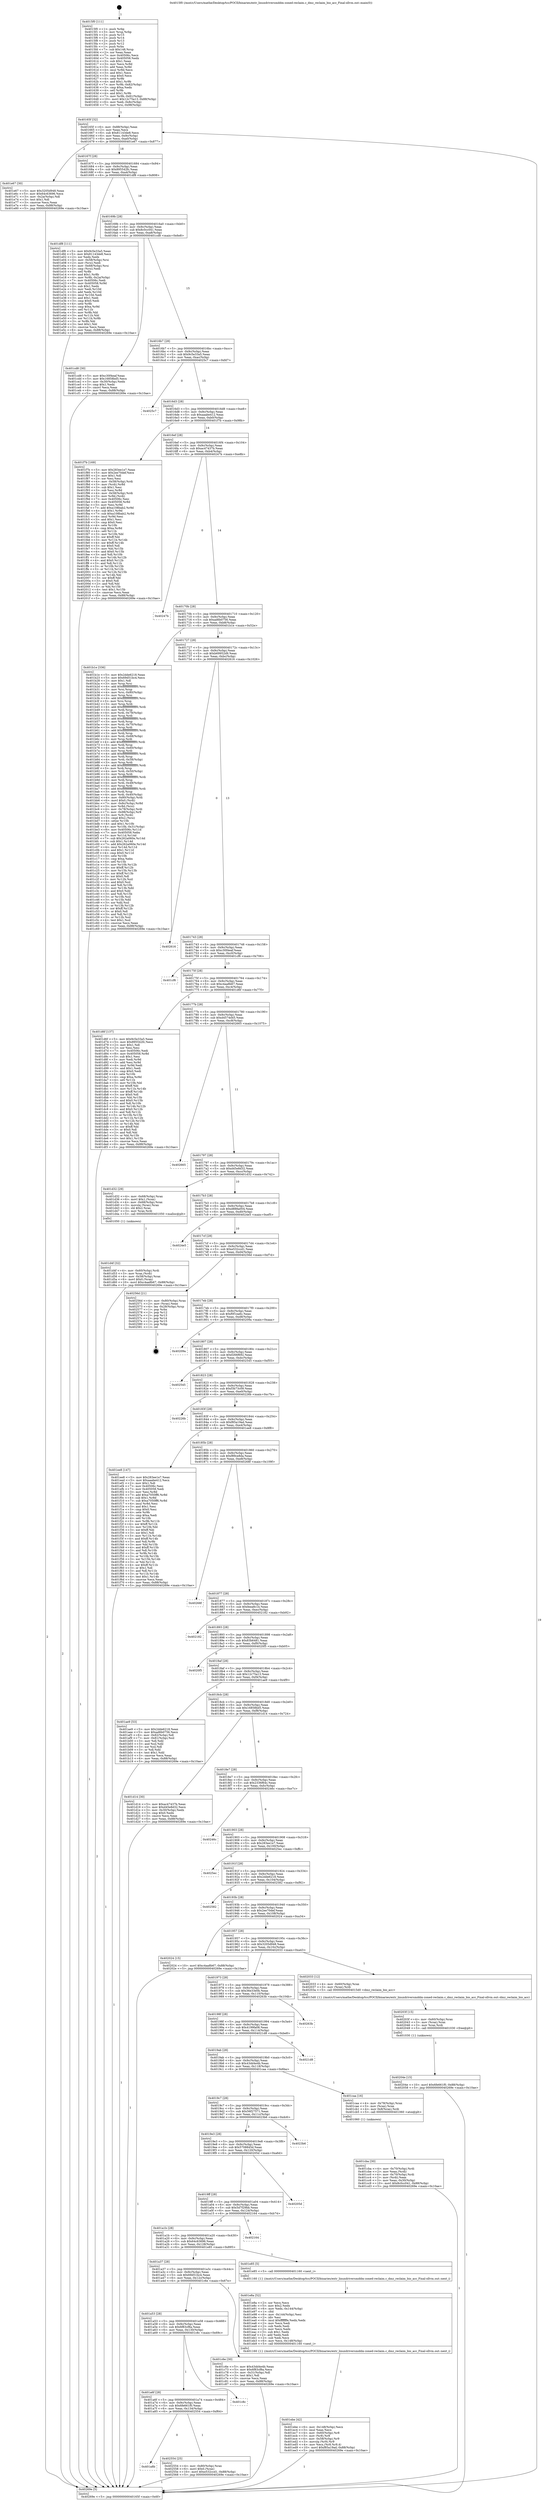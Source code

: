 digraph "0x4015f0" {
  label = "0x4015f0 (/mnt/c/Users/mathe/Desktop/tcc/POCII/binaries/extr_linuxdriversmddm-zoned-reclaim.c_dmz_reclaim_bio_acc_Final-ollvm.out::main(0))"
  labelloc = "t"
  node[shape=record]

  Entry [label="",width=0.3,height=0.3,shape=circle,fillcolor=black,style=filled]
  "0x40165f" [label="{
     0x40165f [32]\l
     | [instrs]\l
     &nbsp;&nbsp;0x40165f \<+6\>: mov -0x88(%rbp),%eax\l
     &nbsp;&nbsp;0x401665 \<+2\>: mov %eax,%ecx\l
     &nbsp;&nbsp;0x401667 \<+6\>: sub $0x81143de8,%ecx\l
     &nbsp;&nbsp;0x40166d \<+6\>: mov %eax,-0x9c(%rbp)\l
     &nbsp;&nbsp;0x401673 \<+6\>: mov %ecx,-0xa0(%rbp)\l
     &nbsp;&nbsp;0x401679 \<+6\>: je 0000000000401e67 \<main+0x877\>\l
  }"]
  "0x401e67" [label="{
     0x401e67 [30]\l
     | [instrs]\l
     &nbsp;&nbsp;0x401e67 \<+5\>: mov $0x3205d948,%eax\l
     &nbsp;&nbsp;0x401e6c \<+5\>: mov $0x64c63696,%ecx\l
     &nbsp;&nbsp;0x401e71 \<+3\>: mov -0x2a(%rbp),%dl\l
     &nbsp;&nbsp;0x401e74 \<+3\>: test $0x1,%dl\l
     &nbsp;&nbsp;0x401e77 \<+3\>: cmovne %ecx,%eax\l
     &nbsp;&nbsp;0x401e7a \<+6\>: mov %eax,-0x88(%rbp)\l
     &nbsp;&nbsp;0x401e80 \<+5\>: jmp 000000000040269e \<main+0x10ae\>\l
  }"]
  "0x40167f" [label="{
     0x40167f [28]\l
     | [instrs]\l
     &nbsp;&nbsp;0x40167f \<+5\>: jmp 0000000000401684 \<main+0x94\>\l
     &nbsp;&nbsp;0x401684 \<+6\>: mov -0x9c(%rbp),%eax\l
     &nbsp;&nbsp;0x40168a \<+5\>: sub $0x895542fc,%eax\l
     &nbsp;&nbsp;0x40168f \<+6\>: mov %eax,-0xa4(%rbp)\l
     &nbsp;&nbsp;0x401695 \<+6\>: je 0000000000401df8 \<main+0x808\>\l
  }"]
  Exit [label="",width=0.3,height=0.3,shape=circle,fillcolor=black,style=filled,peripheries=2]
  "0x401df8" [label="{
     0x401df8 [111]\l
     | [instrs]\l
     &nbsp;&nbsp;0x401df8 \<+5\>: mov $0x9c5e33a5,%eax\l
     &nbsp;&nbsp;0x401dfd \<+5\>: mov $0x81143de8,%ecx\l
     &nbsp;&nbsp;0x401e02 \<+2\>: xor %edx,%edx\l
     &nbsp;&nbsp;0x401e04 \<+4\>: mov -0x58(%rbp),%rsi\l
     &nbsp;&nbsp;0x401e08 \<+2\>: mov (%rsi),%edi\l
     &nbsp;&nbsp;0x401e0a \<+4\>: mov -0x68(%rbp),%rsi\l
     &nbsp;&nbsp;0x401e0e \<+2\>: cmp (%rsi),%edi\l
     &nbsp;&nbsp;0x401e10 \<+4\>: setl %r8b\l
     &nbsp;&nbsp;0x401e14 \<+4\>: and $0x1,%r8b\l
     &nbsp;&nbsp;0x401e18 \<+4\>: mov %r8b,-0x2a(%rbp)\l
     &nbsp;&nbsp;0x401e1c \<+7\>: mov 0x40506c,%edi\l
     &nbsp;&nbsp;0x401e23 \<+8\>: mov 0x405058,%r9d\l
     &nbsp;&nbsp;0x401e2b \<+3\>: sub $0x1,%edx\l
     &nbsp;&nbsp;0x401e2e \<+3\>: mov %edi,%r10d\l
     &nbsp;&nbsp;0x401e31 \<+3\>: add %edx,%r10d\l
     &nbsp;&nbsp;0x401e34 \<+4\>: imul %r10d,%edi\l
     &nbsp;&nbsp;0x401e38 \<+3\>: and $0x1,%edi\l
     &nbsp;&nbsp;0x401e3b \<+3\>: cmp $0x0,%edi\l
     &nbsp;&nbsp;0x401e3e \<+4\>: sete %r8b\l
     &nbsp;&nbsp;0x401e42 \<+4\>: cmp $0xa,%r9d\l
     &nbsp;&nbsp;0x401e46 \<+4\>: setl %r11b\l
     &nbsp;&nbsp;0x401e4a \<+3\>: mov %r8b,%bl\l
     &nbsp;&nbsp;0x401e4d \<+3\>: and %r11b,%bl\l
     &nbsp;&nbsp;0x401e50 \<+3\>: xor %r11b,%r8b\l
     &nbsp;&nbsp;0x401e53 \<+3\>: or %r8b,%bl\l
     &nbsp;&nbsp;0x401e56 \<+3\>: test $0x1,%bl\l
     &nbsp;&nbsp;0x401e59 \<+3\>: cmovne %ecx,%eax\l
     &nbsp;&nbsp;0x401e5c \<+6\>: mov %eax,-0x88(%rbp)\l
     &nbsp;&nbsp;0x401e62 \<+5\>: jmp 000000000040269e \<main+0x10ae\>\l
  }"]
  "0x40169b" [label="{
     0x40169b [28]\l
     | [instrs]\l
     &nbsp;&nbsp;0x40169b \<+5\>: jmp 00000000004016a0 \<main+0xb0\>\l
     &nbsp;&nbsp;0x4016a0 \<+6\>: mov -0x9c(%rbp),%eax\l
     &nbsp;&nbsp;0x4016a6 \<+5\>: sub $0x8c0cc041,%eax\l
     &nbsp;&nbsp;0x4016ab \<+6\>: mov %eax,-0xa8(%rbp)\l
     &nbsp;&nbsp;0x4016b1 \<+6\>: je 0000000000401cd8 \<main+0x6e8\>\l
  }"]
  "0x401a8b" [label="{
     0x401a8b\l
  }", style=dashed]
  "0x401cd8" [label="{
     0x401cd8 [30]\l
     | [instrs]\l
     &nbsp;&nbsp;0x401cd8 \<+5\>: mov $0xc30f4eaf,%eax\l
     &nbsp;&nbsp;0x401cdd \<+5\>: mov $0x16858bd5,%ecx\l
     &nbsp;&nbsp;0x401ce2 \<+3\>: mov -0x30(%rbp),%edx\l
     &nbsp;&nbsp;0x401ce5 \<+3\>: cmp $0x1,%edx\l
     &nbsp;&nbsp;0x401ce8 \<+3\>: cmovl %ecx,%eax\l
     &nbsp;&nbsp;0x401ceb \<+6\>: mov %eax,-0x88(%rbp)\l
     &nbsp;&nbsp;0x401cf1 \<+5\>: jmp 000000000040269e \<main+0x10ae\>\l
  }"]
  "0x4016b7" [label="{
     0x4016b7 [28]\l
     | [instrs]\l
     &nbsp;&nbsp;0x4016b7 \<+5\>: jmp 00000000004016bc \<main+0xcc\>\l
     &nbsp;&nbsp;0x4016bc \<+6\>: mov -0x9c(%rbp),%eax\l
     &nbsp;&nbsp;0x4016c2 \<+5\>: sub $0x9c5e33a5,%eax\l
     &nbsp;&nbsp;0x4016c7 \<+6\>: mov %eax,-0xac(%rbp)\l
     &nbsp;&nbsp;0x4016cd \<+6\>: je 00000000004025c7 \<main+0xfd7\>\l
  }"]
  "0x402554" [label="{
     0x402554 [25]\l
     | [instrs]\l
     &nbsp;&nbsp;0x402554 \<+4\>: mov -0x80(%rbp),%rax\l
     &nbsp;&nbsp;0x402558 \<+6\>: movl $0x0,(%rax)\l
     &nbsp;&nbsp;0x40255e \<+10\>: movl $0xe532ccd1,-0x88(%rbp)\l
     &nbsp;&nbsp;0x402568 \<+5\>: jmp 000000000040269e \<main+0x10ae\>\l
  }"]
  "0x4025c7" [label="{
     0x4025c7\l
  }", style=dashed]
  "0x4016d3" [label="{
     0x4016d3 [28]\l
     | [instrs]\l
     &nbsp;&nbsp;0x4016d3 \<+5\>: jmp 00000000004016d8 \<main+0xe8\>\l
     &nbsp;&nbsp;0x4016d8 \<+6\>: mov -0x9c(%rbp),%eax\l
     &nbsp;&nbsp;0x4016de \<+5\>: sub $0xaaabe412,%eax\l
     &nbsp;&nbsp;0x4016e3 \<+6\>: mov %eax,-0xb0(%rbp)\l
     &nbsp;&nbsp;0x4016e9 \<+6\>: je 0000000000401f7b \<main+0x98b\>\l
  }"]
  "0x401a6f" [label="{
     0x401a6f [28]\l
     | [instrs]\l
     &nbsp;&nbsp;0x401a6f \<+5\>: jmp 0000000000401a74 \<main+0x484\>\l
     &nbsp;&nbsp;0x401a74 \<+6\>: mov -0x9c(%rbp),%eax\l
     &nbsp;&nbsp;0x401a7a \<+5\>: sub $0x6fe661f0,%eax\l
     &nbsp;&nbsp;0x401a7f \<+6\>: mov %eax,-0x134(%rbp)\l
     &nbsp;&nbsp;0x401a85 \<+6\>: je 0000000000402554 \<main+0xf64\>\l
  }"]
  "0x401f7b" [label="{
     0x401f7b [169]\l
     | [instrs]\l
     &nbsp;&nbsp;0x401f7b \<+5\>: mov $0x283ee1e7,%eax\l
     &nbsp;&nbsp;0x401f80 \<+5\>: mov $0x2ee70def,%ecx\l
     &nbsp;&nbsp;0x401f85 \<+2\>: mov $0x1,%dl\l
     &nbsp;&nbsp;0x401f87 \<+2\>: xor %esi,%esi\l
     &nbsp;&nbsp;0x401f89 \<+4\>: mov -0x58(%rbp),%rdi\l
     &nbsp;&nbsp;0x401f8d \<+3\>: mov (%rdi),%r8d\l
     &nbsp;&nbsp;0x401f90 \<+3\>: sub $0x1,%esi\l
     &nbsp;&nbsp;0x401f93 \<+3\>: sub %esi,%r8d\l
     &nbsp;&nbsp;0x401f96 \<+4\>: mov -0x58(%rbp),%rdi\l
     &nbsp;&nbsp;0x401f9a \<+3\>: mov %r8d,(%rdi)\l
     &nbsp;&nbsp;0x401f9d \<+7\>: mov 0x40506c,%esi\l
     &nbsp;&nbsp;0x401fa4 \<+8\>: mov 0x405058,%r8d\l
     &nbsp;&nbsp;0x401fac \<+3\>: mov %esi,%r9d\l
     &nbsp;&nbsp;0x401faf \<+7\>: add $0xa108bab2,%r9d\l
     &nbsp;&nbsp;0x401fb6 \<+4\>: sub $0x1,%r9d\l
     &nbsp;&nbsp;0x401fba \<+7\>: sub $0xa108bab2,%r9d\l
     &nbsp;&nbsp;0x401fc1 \<+4\>: imul %r9d,%esi\l
     &nbsp;&nbsp;0x401fc5 \<+3\>: and $0x1,%esi\l
     &nbsp;&nbsp;0x401fc8 \<+3\>: cmp $0x0,%esi\l
     &nbsp;&nbsp;0x401fcb \<+4\>: sete %r10b\l
     &nbsp;&nbsp;0x401fcf \<+4\>: cmp $0xa,%r8d\l
     &nbsp;&nbsp;0x401fd3 \<+4\>: setl %r11b\l
     &nbsp;&nbsp;0x401fd7 \<+3\>: mov %r10b,%bl\l
     &nbsp;&nbsp;0x401fda \<+3\>: xor $0xff,%bl\l
     &nbsp;&nbsp;0x401fdd \<+3\>: mov %r11b,%r14b\l
     &nbsp;&nbsp;0x401fe0 \<+4\>: xor $0xff,%r14b\l
     &nbsp;&nbsp;0x401fe4 \<+3\>: xor $0x0,%dl\l
     &nbsp;&nbsp;0x401fe7 \<+3\>: mov %bl,%r15b\l
     &nbsp;&nbsp;0x401fea \<+4\>: and $0x0,%r15b\l
     &nbsp;&nbsp;0x401fee \<+3\>: and %dl,%r10b\l
     &nbsp;&nbsp;0x401ff1 \<+3\>: mov %r14b,%r12b\l
     &nbsp;&nbsp;0x401ff4 \<+4\>: and $0x0,%r12b\l
     &nbsp;&nbsp;0x401ff8 \<+3\>: and %dl,%r11b\l
     &nbsp;&nbsp;0x401ffb \<+3\>: or %r10b,%r15b\l
     &nbsp;&nbsp;0x401ffe \<+3\>: or %r11b,%r12b\l
     &nbsp;&nbsp;0x402001 \<+3\>: xor %r12b,%r15b\l
     &nbsp;&nbsp;0x402004 \<+3\>: or %r14b,%bl\l
     &nbsp;&nbsp;0x402007 \<+3\>: xor $0xff,%bl\l
     &nbsp;&nbsp;0x40200a \<+3\>: or $0x0,%dl\l
     &nbsp;&nbsp;0x40200d \<+2\>: and %dl,%bl\l
     &nbsp;&nbsp;0x40200f \<+3\>: or %bl,%r15b\l
     &nbsp;&nbsp;0x402012 \<+4\>: test $0x1,%r15b\l
     &nbsp;&nbsp;0x402016 \<+3\>: cmovne %ecx,%eax\l
     &nbsp;&nbsp;0x402019 \<+6\>: mov %eax,-0x88(%rbp)\l
     &nbsp;&nbsp;0x40201f \<+5\>: jmp 000000000040269e \<main+0x10ae\>\l
  }"]
  "0x4016ef" [label="{
     0x4016ef [28]\l
     | [instrs]\l
     &nbsp;&nbsp;0x4016ef \<+5\>: jmp 00000000004016f4 \<main+0x104\>\l
     &nbsp;&nbsp;0x4016f4 \<+6\>: mov -0x9c(%rbp),%eax\l
     &nbsp;&nbsp;0x4016fa \<+5\>: sub $0xac47437b,%eax\l
     &nbsp;&nbsp;0x4016ff \<+6\>: mov %eax,-0xb4(%rbp)\l
     &nbsp;&nbsp;0x401705 \<+6\>: je 000000000040247b \<main+0xe8b\>\l
  }"]
  "0x401c8c" [label="{
     0x401c8c\l
  }", style=dashed]
  "0x40247b" [label="{
     0x40247b\l
  }", style=dashed]
  "0x40170b" [label="{
     0x40170b [28]\l
     | [instrs]\l
     &nbsp;&nbsp;0x40170b \<+5\>: jmp 0000000000401710 \<main+0x120\>\l
     &nbsp;&nbsp;0x401710 \<+6\>: mov -0x9c(%rbp),%eax\l
     &nbsp;&nbsp;0x401716 \<+5\>: sub $0xad6b0756,%eax\l
     &nbsp;&nbsp;0x40171b \<+6\>: mov %eax,-0xb8(%rbp)\l
     &nbsp;&nbsp;0x401721 \<+6\>: je 0000000000401b1e \<main+0x52e\>\l
  }"]
  "0x40204e" [label="{
     0x40204e [15]\l
     | [instrs]\l
     &nbsp;&nbsp;0x40204e \<+10\>: movl $0x6fe661f0,-0x88(%rbp)\l
     &nbsp;&nbsp;0x402058 \<+5\>: jmp 000000000040269e \<main+0x10ae\>\l
  }"]
  "0x401b1e" [label="{
     0x401b1e [336]\l
     | [instrs]\l
     &nbsp;&nbsp;0x401b1e \<+5\>: mov $0x2dde6218,%eax\l
     &nbsp;&nbsp;0x401b23 \<+5\>: mov $0x69d51bc4,%ecx\l
     &nbsp;&nbsp;0x401b28 \<+2\>: mov $0x1,%dl\l
     &nbsp;&nbsp;0x401b2a \<+3\>: mov %rsp,%rsi\l
     &nbsp;&nbsp;0x401b2d \<+4\>: add $0xfffffffffffffff0,%rsi\l
     &nbsp;&nbsp;0x401b31 \<+3\>: mov %rsi,%rsp\l
     &nbsp;&nbsp;0x401b34 \<+4\>: mov %rsi,-0x80(%rbp)\l
     &nbsp;&nbsp;0x401b38 \<+3\>: mov %rsp,%rsi\l
     &nbsp;&nbsp;0x401b3b \<+4\>: add $0xfffffffffffffff0,%rsi\l
     &nbsp;&nbsp;0x401b3f \<+3\>: mov %rsi,%rsp\l
     &nbsp;&nbsp;0x401b42 \<+3\>: mov %rsp,%rdi\l
     &nbsp;&nbsp;0x401b45 \<+4\>: add $0xfffffffffffffff0,%rdi\l
     &nbsp;&nbsp;0x401b49 \<+3\>: mov %rdi,%rsp\l
     &nbsp;&nbsp;0x401b4c \<+4\>: mov %rdi,-0x78(%rbp)\l
     &nbsp;&nbsp;0x401b50 \<+3\>: mov %rsp,%rdi\l
     &nbsp;&nbsp;0x401b53 \<+4\>: add $0xfffffffffffffff0,%rdi\l
     &nbsp;&nbsp;0x401b57 \<+3\>: mov %rdi,%rsp\l
     &nbsp;&nbsp;0x401b5a \<+4\>: mov %rdi,-0x70(%rbp)\l
     &nbsp;&nbsp;0x401b5e \<+3\>: mov %rsp,%rdi\l
     &nbsp;&nbsp;0x401b61 \<+4\>: add $0xfffffffffffffff0,%rdi\l
     &nbsp;&nbsp;0x401b65 \<+3\>: mov %rdi,%rsp\l
     &nbsp;&nbsp;0x401b68 \<+4\>: mov %rdi,-0x68(%rbp)\l
     &nbsp;&nbsp;0x401b6c \<+3\>: mov %rsp,%rdi\l
     &nbsp;&nbsp;0x401b6f \<+4\>: add $0xfffffffffffffff0,%rdi\l
     &nbsp;&nbsp;0x401b73 \<+3\>: mov %rdi,%rsp\l
     &nbsp;&nbsp;0x401b76 \<+4\>: mov %rdi,-0x60(%rbp)\l
     &nbsp;&nbsp;0x401b7a \<+3\>: mov %rsp,%rdi\l
     &nbsp;&nbsp;0x401b7d \<+4\>: add $0xfffffffffffffff0,%rdi\l
     &nbsp;&nbsp;0x401b81 \<+3\>: mov %rdi,%rsp\l
     &nbsp;&nbsp;0x401b84 \<+4\>: mov %rdi,-0x58(%rbp)\l
     &nbsp;&nbsp;0x401b88 \<+3\>: mov %rsp,%rdi\l
     &nbsp;&nbsp;0x401b8b \<+4\>: add $0xfffffffffffffff0,%rdi\l
     &nbsp;&nbsp;0x401b8f \<+3\>: mov %rdi,%rsp\l
     &nbsp;&nbsp;0x401b92 \<+4\>: mov %rdi,-0x50(%rbp)\l
     &nbsp;&nbsp;0x401b96 \<+3\>: mov %rsp,%rdi\l
     &nbsp;&nbsp;0x401b99 \<+4\>: add $0xfffffffffffffff0,%rdi\l
     &nbsp;&nbsp;0x401b9d \<+3\>: mov %rdi,%rsp\l
     &nbsp;&nbsp;0x401ba0 \<+4\>: mov %rdi,-0x48(%rbp)\l
     &nbsp;&nbsp;0x401ba4 \<+3\>: mov %rsp,%rdi\l
     &nbsp;&nbsp;0x401ba7 \<+4\>: add $0xfffffffffffffff0,%rdi\l
     &nbsp;&nbsp;0x401bab \<+3\>: mov %rdi,%rsp\l
     &nbsp;&nbsp;0x401bae \<+4\>: mov %rdi,-0x40(%rbp)\l
     &nbsp;&nbsp;0x401bb2 \<+4\>: mov -0x80(%rbp),%rdi\l
     &nbsp;&nbsp;0x401bb6 \<+6\>: movl $0x0,(%rdi)\l
     &nbsp;&nbsp;0x401bbc \<+7\>: mov -0x8c(%rbp),%r8d\l
     &nbsp;&nbsp;0x401bc3 \<+3\>: mov %r8d,(%rsi)\l
     &nbsp;&nbsp;0x401bc6 \<+4\>: mov -0x78(%rbp),%rdi\l
     &nbsp;&nbsp;0x401bca \<+7\>: mov -0x98(%rbp),%r9\l
     &nbsp;&nbsp;0x401bd1 \<+3\>: mov %r9,(%rdi)\l
     &nbsp;&nbsp;0x401bd4 \<+3\>: cmpl $0x2,(%rsi)\l
     &nbsp;&nbsp;0x401bd7 \<+4\>: setne %r10b\l
     &nbsp;&nbsp;0x401bdb \<+4\>: and $0x1,%r10b\l
     &nbsp;&nbsp;0x401bdf \<+4\>: mov %r10b,-0x31(%rbp)\l
     &nbsp;&nbsp;0x401be3 \<+8\>: mov 0x40506c,%r11d\l
     &nbsp;&nbsp;0x401beb \<+7\>: mov 0x405058,%ebx\l
     &nbsp;&nbsp;0x401bf2 \<+3\>: mov %r11d,%r14d\l
     &nbsp;&nbsp;0x401bf5 \<+7\>: sub $0x262a060e,%r14d\l
     &nbsp;&nbsp;0x401bfc \<+4\>: sub $0x1,%r14d\l
     &nbsp;&nbsp;0x401c00 \<+7\>: add $0x262a060e,%r14d\l
     &nbsp;&nbsp;0x401c07 \<+4\>: imul %r14d,%r11d\l
     &nbsp;&nbsp;0x401c0b \<+4\>: and $0x1,%r11d\l
     &nbsp;&nbsp;0x401c0f \<+4\>: cmp $0x0,%r11d\l
     &nbsp;&nbsp;0x401c13 \<+4\>: sete %r10b\l
     &nbsp;&nbsp;0x401c17 \<+3\>: cmp $0xa,%ebx\l
     &nbsp;&nbsp;0x401c1a \<+4\>: setl %r15b\l
     &nbsp;&nbsp;0x401c1e \<+3\>: mov %r10b,%r12b\l
     &nbsp;&nbsp;0x401c21 \<+4\>: xor $0xff,%r12b\l
     &nbsp;&nbsp;0x401c25 \<+3\>: mov %r15b,%r13b\l
     &nbsp;&nbsp;0x401c28 \<+4\>: xor $0xff,%r13b\l
     &nbsp;&nbsp;0x401c2c \<+3\>: xor $0x0,%dl\l
     &nbsp;&nbsp;0x401c2f \<+3\>: mov %r12b,%sil\l
     &nbsp;&nbsp;0x401c32 \<+4\>: and $0x0,%sil\l
     &nbsp;&nbsp;0x401c36 \<+3\>: and %dl,%r10b\l
     &nbsp;&nbsp;0x401c39 \<+3\>: mov %r13b,%dil\l
     &nbsp;&nbsp;0x401c3c \<+4\>: and $0x0,%dil\l
     &nbsp;&nbsp;0x401c40 \<+3\>: and %dl,%r15b\l
     &nbsp;&nbsp;0x401c43 \<+3\>: or %r10b,%sil\l
     &nbsp;&nbsp;0x401c46 \<+3\>: or %r15b,%dil\l
     &nbsp;&nbsp;0x401c49 \<+3\>: xor %dil,%sil\l
     &nbsp;&nbsp;0x401c4c \<+3\>: or %r13b,%r12b\l
     &nbsp;&nbsp;0x401c4f \<+4\>: xor $0xff,%r12b\l
     &nbsp;&nbsp;0x401c53 \<+3\>: or $0x0,%dl\l
     &nbsp;&nbsp;0x401c56 \<+3\>: and %dl,%r12b\l
     &nbsp;&nbsp;0x401c59 \<+3\>: or %r12b,%sil\l
     &nbsp;&nbsp;0x401c5c \<+4\>: test $0x1,%sil\l
     &nbsp;&nbsp;0x401c60 \<+3\>: cmovne %ecx,%eax\l
     &nbsp;&nbsp;0x401c63 \<+6\>: mov %eax,-0x88(%rbp)\l
     &nbsp;&nbsp;0x401c69 \<+5\>: jmp 000000000040269e \<main+0x10ae\>\l
  }"]
  "0x401727" [label="{
     0x401727 [28]\l
     | [instrs]\l
     &nbsp;&nbsp;0x401727 \<+5\>: jmp 000000000040172c \<main+0x13c\>\l
     &nbsp;&nbsp;0x40172c \<+6\>: mov -0x9c(%rbp),%eax\l
     &nbsp;&nbsp;0x401732 \<+5\>: sub $0xb69952d9,%eax\l
     &nbsp;&nbsp;0x401737 \<+6\>: mov %eax,-0xbc(%rbp)\l
     &nbsp;&nbsp;0x40173d \<+6\>: je 0000000000402616 \<main+0x1026\>\l
  }"]
  "0x40203f" [label="{
     0x40203f [15]\l
     | [instrs]\l
     &nbsp;&nbsp;0x40203f \<+4\>: mov -0x60(%rbp),%rax\l
     &nbsp;&nbsp;0x402043 \<+3\>: mov (%rax),%rax\l
     &nbsp;&nbsp;0x402046 \<+3\>: mov %rax,%rdi\l
     &nbsp;&nbsp;0x402049 \<+5\>: call 0000000000401030 \<free@plt\>\l
     | [calls]\l
     &nbsp;&nbsp;0x401030 \{1\} (unknown)\l
  }"]
  "0x402616" [label="{
     0x402616\l
  }", style=dashed]
  "0x401743" [label="{
     0x401743 [28]\l
     | [instrs]\l
     &nbsp;&nbsp;0x401743 \<+5\>: jmp 0000000000401748 \<main+0x158\>\l
     &nbsp;&nbsp;0x401748 \<+6\>: mov -0x9c(%rbp),%eax\l
     &nbsp;&nbsp;0x40174e \<+5\>: sub $0xc30f4eaf,%eax\l
     &nbsp;&nbsp;0x401753 \<+6\>: mov %eax,-0xc0(%rbp)\l
     &nbsp;&nbsp;0x401759 \<+6\>: je 0000000000401cf6 \<main+0x706\>\l
  }"]
  "0x401ebe" [label="{
     0x401ebe [42]\l
     | [instrs]\l
     &nbsp;&nbsp;0x401ebe \<+6\>: mov -0x148(%rbp),%ecx\l
     &nbsp;&nbsp;0x401ec4 \<+3\>: imul %eax,%ecx\l
     &nbsp;&nbsp;0x401ec7 \<+4\>: mov -0x60(%rbp),%r8\l
     &nbsp;&nbsp;0x401ecb \<+3\>: mov (%r8),%r8\l
     &nbsp;&nbsp;0x401ece \<+4\>: mov -0x58(%rbp),%r9\l
     &nbsp;&nbsp;0x401ed2 \<+3\>: movslq (%r9),%r9\l
     &nbsp;&nbsp;0x401ed5 \<+4\>: mov %ecx,(%r8,%r9,4)\l
     &nbsp;&nbsp;0x401ed9 \<+10\>: movl $0xf85a19ad,-0x88(%rbp)\l
     &nbsp;&nbsp;0x401ee3 \<+5\>: jmp 000000000040269e \<main+0x10ae\>\l
  }"]
  "0x401cf6" [label="{
     0x401cf6\l
  }", style=dashed]
  "0x40175f" [label="{
     0x40175f [28]\l
     | [instrs]\l
     &nbsp;&nbsp;0x40175f \<+5\>: jmp 0000000000401764 \<main+0x174\>\l
     &nbsp;&nbsp;0x401764 \<+6\>: mov -0x9c(%rbp),%eax\l
     &nbsp;&nbsp;0x40176a \<+5\>: sub $0xc4aa8b67,%eax\l
     &nbsp;&nbsp;0x40176f \<+6\>: mov %eax,-0xc4(%rbp)\l
     &nbsp;&nbsp;0x401775 \<+6\>: je 0000000000401d6f \<main+0x77f\>\l
  }"]
  "0x401e8a" [label="{
     0x401e8a [52]\l
     | [instrs]\l
     &nbsp;&nbsp;0x401e8a \<+2\>: xor %ecx,%ecx\l
     &nbsp;&nbsp;0x401e8c \<+5\>: mov $0x2,%edx\l
     &nbsp;&nbsp;0x401e91 \<+6\>: mov %edx,-0x144(%rbp)\l
     &nbsp;&nbsp;0x401e97 \<+1\>: cltd\l
     &nbsp;&nbsp;0x401e98 \<+6\>: mov -0x144(%rbp),%esi\l
     &nbsp;&nbsp;0x401e9e \<+2\>: idiv %esi\l
     &nbsp;&nbsp;0x401ea0 \<+6\>: imul $0xfffffffe,%edx,%edx\l
     &nbsp;&nbsp;0x401ea6 \<+2\>: mov %ecx,%edi\l
     &nbsp;&nbsp;0x401ea8 \<+2\>: sub %edx,%edi\l
     &nbsp;&nbsp;0x401eaa \<+2\>: mov %ecx,%edx\l
     &nbsp;&nbsp;0x401eac \<+3\>: sub $0x1,%edx\l
     &nbsp;&nbsp;0x401eaf \<+2\>: add %edx,%edi\l
     &nbsp;&nbsp;0x401eb1 \<+2\>: sub %edi,%ecx\l
     &nbsp;&nbsp;0x401eb3 \<+6\>: mov %ecx,-0x148(%rbp)\l
     &nbsp;&nbsp;0x401eb9 \<+5\>: call 0000000000401160 \<next_i\>\l
     | [calls]\l
     &nbsp;&nbsp;0x401160 \{1\} (/mnt/c/Users/mathe/Desktop/tcc/POCII/binaries/extr_linuxdriversmddm-zoned-reclaim.c_dmz_reclaim_bio_acc_Final-ollvm.out::next_i)\l
  }"]
  "0x401d6f" [label="{
     0x401d6f [137]\l
     | [instrs]\l
     &nbsp;&nbsp;0x401d6f \<+5\>: mov $0x9c5e33a5,%eax\l
     &nbsp;&nbsp;0x401d74 \<+5\>: mov $0x895542fc,%ecx\l
     &nbsp;&nbsp;0x401d79 \<+2\>: mov $0x1,%dl\l
     &nbsp;&nbsp;0x401d7b \<+2\>: xor %esi,%esi\l
     &nbsp;&nbsp;0x401d7d \<+7\>: mov 0x40506c,%edi\l
     &nbsp;&nbsp;0x401d84 \<+8\>: mov 0x405058,%r8d\l
     &nbsp;&nbsp;0x401d8c \<+3\>: sub $0x1,%esi\l
     &nbsp;&nbsp;0x401d8f \<+3\>: mov %edi,%r9d\l
     &nbsp;&nbsp;0x401d92 \<+3\>: add %esi,%r9d\l
     &nbsp;&nbsp;0x401d95 \<+4\>: imul %r9d,%edi\l
     &nbsp;&nbsp;0x401d99 \<+3\>: and $0x1,%edi\l
     &nbsp;&nbsp;0x401d9c \<+3\>: cmp $0x0,%edi\l
     &nbsp;&nbsp;0x401d9f \<+4\>: sete %r10b\l
     &nbsp;&nbsp;0x401da3 \<+4\>: cmp $0xa,%r8d\l
     &nbsp;&nbsp;0x401da7 \<+4\>: setl %r11b\l
     &nbsp;&nbsp;0x401dab \<+3\>: mov %r10b,%bl\l
     &nbsp;&nbsp;0x401dae \<+3\>: xor $0xff,%bl\l
     &nbsp;&nbsp;0x401db1 \<+3\>: mov %r11b,%r14b\l
     &nbsp;&nbsp;0x401db4 \<+4\>: xor $0xff,%r14b\l
     &nbsp;&nbsp;0x401db8 \<+3\>: xor $0x0,%dl\l
     &nbsp;&nbsp;0x401dbb \<+3\>: mov %bl,%r15b\l
     &nbsp;&nbsp;0x401dbe \<+4\>: and $0x0,%r15b\l
     &nbsp;&nbsp;0x401dc2 \<+3\>: and %dl,%r10b\l
     &nbsp;&nbsp;0x401dc5 \<+3\>: mov %r14b,%r12b\l
     &nbsp;&nbsp;0x401dc8 \<+4\>: and $0x0,%r12b\l
     &nbsp;&nbsp;0x401dcc \<+3\>: and %dl,%r11b\l
     &nbsp;&nbsp;0x401dcf \<+3\>: or %r10b,%r15b\l
     &nbsp;&nbsp;0x401dd2 \<+3\>: or %r11b,%r12b\l
     &nbsp;&nbsp;0x401dd5 \<+3\>: xor %r12b,%r15b\l
     &nbsp;&nbsp;0x401dd8 \<+3\>: or %r14b,%bl\l
     &nbsp;&nbsp;0x401ddb \<+3\>: xor $0xff,%bl\l
     &nbsp;&nbsp;0x401dde \<+3\>: or $0x0,%dl\l
     &nbsp;&nbsp;0x401de1 \<+2\>: and %dl,%bl\l
     &nbsp;&nbsp;0x401de3 \<+3\>: or %bl,%r15b\l
     &nbsp;&nbsp;0x401de6 \<+4\>: test $0x1,%r15b\l
     &nbsp;&nbsp;0x401dea \<+3\>: cmovne %ecx,%eax\l
     &nbsp;&nbsp;0x401ded \<+6\>: mov %eax,-0x88(%rbp)\l
     &nbsp;&nbsp;0x401df3 \<+5\>: jmp 000000000040269e \<main+0x10ae\>\l
  }"]
  "0x40177b" [label="{
     0x40177b [28]\l
     | [instrs]\l
     &nbsp;&nbsp;0x40177b \<+5\>: jmp 0000000000401780 \<main+0x190\>\l
     &nbsp;&nbsp;0x401780 \<+6\>: mov -0x9c(%rbp),%eax\l
     &nbsp;&nbsp;0x401786 \<+5\>: sub $0xd4574d45,%eax\l
     &nbsp;&nbsp;0x40178b \<+6\>: mov %eax,-0xc8(%rbp)\l
     &nbsp;&nbsp;0x401791 \<+6\>: je 0000000000402665 \<main+0x1075\>\l
  }"]
  "0x401d4f" [label="{
     0x401d4f [32]\l
     | [instrs]\l
     &nbsp;&nbsp;0x401d4f \<+4\>: mov -0x60(%rbp),%rdi\l
     &nbsp;&nbsp;0x401d53 \<+3\>: mov %rax,(%rdi)\l
     &nbsp;&nbsp;0x401d56 \<+4\>: mov -0x58(%rbp),%rax\l
     &nbsp;&nbsp;0x401d5a \<+6\>: movl $0x0,(%rax)\l
     &nbsp;&nbsp;0x401d60 \<+10\>: movl $0xc4aa8b67,-0x88(%rbp)\l
     &nbsp;&nbsp;0x401d6a \<+5\>: jmp 000000000040269e \<main+0x10ae\>\l
  }"]
  "0x402665" [label="{
     0x402665\l
  }", style=dashed]
  "0x401797" [label="{
     0x401797 [28]\l
     | [instrs]\l
     &nbsp;&nbsp;0x401797 \<+5\>: jmp 000000000040179c \<main+0x1ac\>\l
     &nbsp;&nbsp;0x40179c \<+6\>: mov -0x9c(%rbp),%eax\l
     &nbsp;&nbsp;0x4017a2 \<+5\>: sub $0xd45e8d32,%eax\l
     &nbsp;&nbsp;0x4017a7 \<+6\>: mov %eax,-0xcc(%rbp)\l
     &nbsp;&nbsp;0x4017ad \<+6\>: je 0000000000401d32 \<main+0x742\>\l
  }"]
  "0x401cba" [label="{
     0x401cba [30]\l
     | [instrs]\l
     &nbsp;&nbsp;0x401cba \<+4\>: mov -0x70(%rbp),%rdi\l
     &nbsp;&nbsp;0x401cbe \<+2\>: mov %eax,(%rdi)\l
     &nbsp;&nbsp;0x401cc0 \<+4\>: mov -0x70(%rbp),%rdi\l
     &nbsp;&nbsp;0x401cc4 \<+2\>: mov (%rdi),%eax\l
     &nbsp;&nbsp;0x401cc6 \<+3\>: mov %eax,-0x30(%rbp)\l
     &nbsp;&nbsp;0x401cc9 \<+10\>: movl $0x8c0cc041,-0x88(%rbp)\l
     &nbsp;&nbsp;0x401cd3 \<+5\>: jmp 000000000040269e \<main+0x10ae\>\l
  }"]
  "0x401d32" [label="{
     0x401d32 [29]\l
     | [instrs]\l
     &nbsp;&nbsp;0x401d32 \<+4\>: mov -0x68(%rbp),%rax\l
     &nbsp;&nbsp;0x401d36 \<+6\>: movl $0x1,(%rax)\l
     &nbsp;&nbsp;0x401d3c \<+4\>: mov -0x68(%rbp),%rax\l
     &nbsp;&nbsp;0x401d40 \<+3\>: movslq (%rax),%rax\l
     &nbsp;&nbsp;0x401d43 \<+4\>: shl $0x2,%rax\l
     &nbsp;&nbsp;0x401d47 \<+3\>: mov %rax,%rdi\l
     &nbsp;&nbsp;0x401d4a \<+5\>: call 0000000000401050 \<malloc@plt\>\l
     | [calls]\l
     &nbsp;&nbsp;0x401050 \{1\} (unknown)\l
  }"]
  "0x4017b3" [label="{
     0x4017b3 [28]\l
     | [instrs]\l
     &nbsp;&nbsp;0x4017b3 \<+5\>: jmp 00000000004017b8 \<main+0x1c8\>\l
     &nbsp;&nbsp;0x4017b8 \<+6\>: mov -0x9c(%rbp),%eax\l
     &nbsp;&nbsp;0x4017be \<+5\>: sub $0xd888a004,%eax\l
     &nbsp;&nbsp;0x4017c3 \<+6\>: mov %eax,-0xd0(%rbp)\l
     &nbsp;&nbsp;0x4017c9 \<+6\>: je 00000000004024e5 \<main+0xef5\>\l
  }"]
  "0x401a53" [label="{
     0x401a53 [28]\l
     | [instrs]\l
     &nbsp;&nbsp;0x401a53 \<+5\>: jmp 0000000000401a58 \<main+0x468\>\l
     &nbsp;&nbsp;0x401a58 \<+6\>: mov -0x9c(%rbp),%eax\l
     &nbsp;&nbsp;0x401a5e \<+5\>: sub $0x6f83cf8a,%eax\l
     &nbsp;&nbsp;0x401a63 \<+6\>: mov %eax,-0x130(%rbp)\l
     &nbsp;&nbsp;0x401a69 \<+6\>: je 0000000000401c8c \<main+0x69c\>\l
  }"]
  "0x4024e5" [label="{
     0x4024e5\l
  }", style=dashed]
  "0x4017cf" [label="{
     0x4017cf [28]\l
     | [instrs]\l
     &nbsp;&nbsp;0x4017cf \<+5\>: jmp 00000000004017d4 \<main+0x1e4\>\l
     &nbsp;&nbsp;0x4017d4 \<+6\>: mov -0x9c(%rbp),%eax\l
     &nbsp;&nbsp;0x4017da \<+5\>: sub $0xe532ccd1,%eax\l
     &nbsp;&nbsp;0x4017df \<+6\>: mov %eax,-0xd4(%rbp)\l
     &nbsp;&nbsp;0x4017e5 \<+6\>: je 000000000040256d \<main+0xf7d\>\l
  }"]
  "0x401c6e" [label="{
     0x401c6e [30]\l
     | [instrs]\l
     &nbsp;&nbsp;0x401c6e \<+5\>: mov $0x43dd4e4b,%eax\l
     &nbsp;&nbsp;0x401c73 \<+5\>: mov $0x6f83cf8a,%ecx\l
     &nbsp;&nbsp;0x401c78 \<+3\>: mov -0x31(%rbp),%dl\l
     &nbsp;&nbsp;0x401c7b \<+3\>: test $0x1,%dl\l
     &nbsp;&nbsp;0x401c7e \<+3\>: cmovne %ecx,%eax\l
     &nbsp;&nbsp;0x401c81 \<+6\>: mov %eax,-0x88(%rbp)\l
     &nbsp;&nbsp;0x401c87 \<+5\>: jmp 000000000040269e \<main+0x10ae\>\l
  }"]
  "0x40256d" [label="{
     0x40256d [21]\l
     | [instrs]\l
     &nbsp;&nbsp;0x40256d \<+4\>: mov -0x80(%rbp),%rax\l
     &nbsp;&nbsp;0x402571 \<+2\>: mov (%rax),%eax\l
     &nbsp;&nbsp;0x402573 \<+4\>: lea -0x28(%rbp),%rsp\l
     &nbsp;&nbsp;0x402577 \<+1\>: pop %rbx\l
     &nbsp;&nbsp;0x402578 \<+2\>: pop %r12\l
     &nbsp;&nbsp;0x40257a \<+2\>: pop %r13\l
     &nbsp;&nbsp;0x40257c \<+2\>: pop %r14\l
     &nbsp;&nbsp;0x40257e \<+2\>: pop %r15\l
     &nbsp;&nbsp;0x402580 \<+1\>: pop %rbp\l
     &nbsp;&nbsp;0x402581 \<+1\>: ret\l
  }"]
  "0x4017eb" [label="{
     0x4017eb [28]\l
     | [instrs]\l
     &nbsp;&nbsp;0x4017eb \<+5\>: jmp 00000000004017f0 \<main+0x200\>\l
     &nbsp;&nbsp;0x4017f0 \<+6\>: mov -0x9c(%rbp),%eax\l
     &nbsp;&nbsp;0x4017f6 \<+5\>: sub $0xf0f1ea6c,%eax\l
     &nbsp;&nbsp;0x4017fb \<+6\>: mov %eax,-0xd8(%rbp)\l
     &nbsp;&nbsp;0x401801 \<+6\>: je 000000000040209a \<main+0xaaa\>\l
  }"]
  "0x401a37" [label="{
     0x401a37 [28]\l
     | [instrs]\l
     &nbsp;&nbsp;0x401a37 \<+5\>: jmp 0000000000401a3c \<main+0x44c\>\l
     &nbsp;&nbsp;0x401a3c \<+6\>: mov -0x9c(%rbp),%eax\l
     &nbsp;&nbsp;0x401a42 \<+5\>: sub $0x69d51bc4,%eax\l
     &nbsp;&nbsp;0x401a47 \<+6\>: mov %eax,-0x12c(%rbp)\l
     &nbsp;&nbsp;0x401a4d \<+6\>: je 0000000000401c6e \<main+0x67e\>\l
  }"]
  "0x40209a" [label="{
     0x40209a\l
  }", style=dashed]
  "0x401807" [label="{
     0x401807 [28]\l
     | [instrs]\l
     &nbsp;&nbsp;0x401807 \<+5\>: jmp 000000000040180c \<main+0x21c\>\l
     &nbsp;&nbsp;0x40180c \<+6\>: mov -0x9c(%rbp),%eax\l
     &nbsp;&nbsp;0x401812 \<+5\>: sub $0xf266f692,%eax\l
     &nbsp;&nbsp;0x401817 \<+6\>: mov %eax,-0xdc(%rbp)\l
     &nbsp;&nbsp;0x40181d \<+6\>: je 0000000000402545 \<main+0xf55\>\l
  }"]
  "0x401e85" [label="{
     0x401e85 [5]\l
     | [instrs]\l
     &nbsp;&nbsp;0x401e85 \<+5\>: call 0000000000401160 \<next_i\>\l
     | [calls]\l
     &nbsp;&nbsp;0x401160 \{1\} (/mnt/c/Users/mathe/Desktop/tcc/POCII/binaries/extr_linuxdriversmddm-zoned-reclaim.c_dmz_reclaim_bio_acc_Final-ollvm.out::next_i)\l
  }"]
  "0x402545" [label="{
     0x402545\l
  }", style=dashed]
  "0x401823" [label="{
     0x401823 [28]\l
     | [instrs]\l
     &nbsp;&nbsp;0x401823 \<+5\>: jmp 0000000000401828 \<main+0x238\>\l
     &nbsp;&nbsp;0x401828 \<+6\>: mov -0x9c(%rbp),%eax\l
     &nbsp;&nbsp;0x40182e \<+5\>: sub $0xf3b73c09,%eax\l
     &nbsp;&nbsp;0x401833 \<+6\>: mov %eax,-0xe0(%rbp)\l
     &nbsp;&nbsp;0x401839 \<+6\>: je 000000000040226b \<main+0xc7b\>\l
  }"]
  "0x401a1b" [label="{
     0x401a1b [28]\l
     | [instrs]\l
     &nbsp;&nbsp;0x401a1b \<+5\>: jmp 0000000000401a20 \<main+0x430\>\l
     &nbsp;&nbsp;0x401a20 \<+6\>: mov -0x9c(%rbp),%eax\l
     &nbsp;&nbsp;0x401a26 \<+5\>: sub $0x64c63696,%eax\l
     &nbsp;&nbsp;0x401a2b \<+6\>: mov %eax,-0x128(%rbp)\l
     &nbsp;&nbsp;0x401a31 \<+6\>: je 0000000000401e85 \<main+0x895\>\l
  }"]
  "0x40226b" [label="{
     0x40226b\l
  }", style=dashed]
  "0x40183f" [label="{
     0x40183f [28]\l
     | [instrs]\l
     &nbsp;&nbsp;0x40183f \<+5\>: jmp 0000000000401844 \<main+0x254\>\l
     &nbsp;&nbsp;0x401844 \<+6\>: mov -0x9c(%rbp),%eax\l
     &nbsp;&nbsp;0x40184a \<+5\>: sub $0xf85a19ad,%eax\l
     &nbsp;&nbsp;0x40184f \<+6\>: mov %eax,-0xe4(%rbp)\l
     &nbsp;&nbsp;0x401855 \<+6\>: je 0000000000401ee8 \<main+0x8f8\>\l
  }"]
  "0x402164" [label="{
     0x402164\l
  }", style=dashed]
  "0x401ee8" [label="{
     0x401ee8 [147]\l
     | [instrs]\l
     &nbsp;&nbsp;0x401ee8 \<+5\>: mov $0x283ee1e7,%eax\l
     &nbsp;&nbsp;0x401eed \<+5\>: mov $0xaaabe412,%ecx\l
     &nbsp;&nbsp;0x401ef2 \<+2\>: mov $0x1,%dl\l
     &nbsp;&nbsp;0x401ef4 \<+7\>: mov 0x40506c,%esi\l
     &nbsp;&nbsp;0x401efb \<+7\>: mov 0x405058,%edi\l
     &nbsp;&nbsp;0x401f02 \<+3\>: mov %esi,%r8d\l
     &nbsp;&nbsp;0x401f05 \<+7\>: add $0xa7050ff6,%r8d\l
     &nbsp;&nbsp;0x401f0c \<+4\>: sub $0x1,%r8d\l
     &nbsp;&nbsp;0x401f10 \<+7\>: sub $0xa7050ff6,%r8d\l
     &nbsp;&nbsp;0x401f17 \<+4\>: imul %r8d,%esi\l
     &nbsp;&nbsp;0x401f1b \<+3\>: and $0x1,%esi\l
     &nbsp;&nbsp;0x401f1e \<+3\>: cmp $0x0,%esi\l
     &nbsp;&nbsp;0x401f21 \<+4\>: sete %r9b\l
     &nbsp;&nbsp;0x401f25 \<+3\>: cmp $0xa,%edi\l
     &nbsp;&nbsp;0x401f28 \<+4\>: setl %r10b\l
     &nbsp;&nbsp;0x401f2c \<+3\>: mov %r9b,%r11b\l
     &nbsp;&nbsp;0x401f2f \<+4\>: xor $0xff,%r11b\l
     &nbsp;&nbsp;0x401f33 \<+3\>: mov %r10b,%bl\l
     &nbsp;&nbsp;0x401f36 \<+3\>: xor $0xff,%bl\l
     &nbsp;&nbsp;0x401f39 \<+3\>: xor $0x1,%dl\l
     &nbsp;&nbsp;0x401f3c \<+3\>: mov %r11b,%r14b\l
     &nbsp;&nbsp;0x401f3f \<+4\>: and $0xff,%r14b\l
     &nbsp;&nbsp;0x401f43 \<+3\>: and %dl,%r9b\l
     &nbsp;&nbsp;0x401f46 \<+3\>: mov %bl,%r15b\l
     &nbsp;&nbsp;0x401f49 \<+4\>: and $0xff,%r15b\l
     &nbsp;&nbsp;0x401f4d \<+3\>: and %dl,%r10b\l
     &nbsp;&nbsp;0x401f50 \<+3\>: or %r9b,%r14b\l
     &nbsp;&nbsp;0x401f53 \<+3\>: or %r10b,%r15b\l
     &nbsp;&nbsp;0x401f56 \<+3\>: xor %r15b,%r14b\l
     &nbsp;&nbsp;0x401f59 \<+3\>: or %bl,%r11b\l
     &nbsp;&nbsp;0x401f5c \<+4\>: xor $0xff,%r11b\l
     &nbsp;&nbsp;0x401f60 \<+3\>: or $0x1,%dl\l
     &nbsp;&nbsp;0x401f63 \<+3\>: and %dl,%r11b\l
     &nbsp;&nbsp;0x401f66 \<+3\>: or %r11b,%r14b\l
     &nbsp;&nbsp;0x401f69 \<+4\>: test $0x1,%r14b\l
     &nbsp;&nbsp;0x401f6d \<+3\>: cmovne %ecx,%eax\l
     &nbsp;&nbsp;0x401f70 \<+6\>: mov %eax,-0x88(%rbp)\l
     &nbsp;&nbsp;0x401f76 \<+5\>: jmp 000000000040269e \<main+0x10ae\>\l
  }"]
  "0x40185b" [label="{
     0x40185b [28]\l
     | [instrs]\l
     &nbsp;&nbsp;0x40185b \<+5\>: jmp 0000000000401860 \<main+0x270\>\l
     &nbsp;&nbsp;0x401860 \<+6\>: mov -0x9c(%rbp),%eax\l
     &nbsp;&nbsp;0x401866 \<+5\>: sub $0xf89ce8da,%eax\l
     &nbsp;&nbsp;0x40186b \<+6\>: mov %eax,-0xe8(%rbp)\l
     &nbsp;&nbsp;0x401871 \<+6\>: je 000000000040268f \<main+0x109f\>\l
  }"]
  "0x4019ff" [label="{
     0x4019ff [28]\l
     | [instrs]\l
     &nbsp;&nbsp;0x4019ff \<+5\>: jmp 0000000000401a04 \<main+0x414\>\l
     &nbsp;&nbsp;0x401a04 \<+6\>: mov -0x9c(%rbp),%eax\l
     &nbsp;&nbsp;0x401a0a \<+5\>: sub $0x5d7f29bb,%eax\l
     &nbsp;&nbsp;0x401a0f \<+6\>: mov %eax,-0x124(%rbp)\l
     &nbsp;&nbsp;0x401a15 \<+6\>: je 0000000000402164 \<main+0xb74\>\l
  }"]
  "0x40268f" [label="{
     0x40268f\l
  }", style=dashed]
  "0x401877" [label="{
     0x401877 [28]\l
     | [instrs]\l
     &nbsp;&nbsp;0x401877 \<+5\>: jmp 000000000040187c \<main+0x28c\>\l
     &nbsp;&nbsp;0x40187c \<+6\>: mov -0x9c(%rbp),%eax\l
     &nbsp;&nbsp;0x401882 \<+5\>: sub $0xfeea8c1b,%eax\l
     &nbsp;&nbsp;0x401887 \<+6\>: mov %eax,-0xec(%rbp)\l
     &nbsp;&nbsp;0x40188d \<+6\>: je 0000000000402182 \<main+0xb92\>\l
  }"]
  "0x40205d" [label="{
     0x40205d\l
  }", style=dashed]
  "0x402182" [label="{
     0x402182\l
  }", style=dashed]
  "0x401893" [label="{
     0x401893 [28]\l
     | [instrs]\l
     &nbsp;&nbsp;0x401893 \<+5\>: jmp 0000000000401898 \<main+0x2a8\>\l
     &nbsp;&nbsp;0x401898 \<+6\>: mov -0x9c(%rbp),%eax\l
     &nbsp;&nbsp;0x40189e \<+5\>: sub $0x83b6481,%eax\l
     &nbsp;&nbsp;0x4018a3 \<+6\>: mov %eax,-0xf0(%rbp)\l
     &nbsp;&nbsp;0x4018a9 \<+6\>: je 00000000004020f5 \<main+0xb05\>\l
  }"]
  "0x4019e3" [label="{
     0x4019e3 [28]\l
     | [instrs]\l
     &nbsp;&nbsp;0x4019e3 \<+5\>: jmp 00000000004019e8 \<main+0x3f8\>\l
     &nbsp;&nbsp;0x4019e8 \<+6\>: mov -0x9c(%rbp),%eax\l
     &nbsp;&nbsp;0x4019ee \<+5\>: sub $0x5708845d,%eax\l
     &nbsp;&nbsp;0x4019f3 \<+6\>: mov %eax,-0x120(%rbp)\l
     &nbsp;&nbsp;0x4019f9 \<+6\>: je 000000000040205d \<main+0xa6d\>\l
  }"]
  "0x4020f5" [label="{
     0x4020f5\l
  }", style=dashed]
  "0x4018af" [label="{
     0x4018af [28]\l
     | [instrs]\l
     &nbsp;&nbsp;0x4018af \<+5\>: jmp 00000000004018b4 \<main+0x2c4\>\l
     &nbsp;&nbsp;0x4018b4 \<+6\>: mov -0x9c(%rbp),%eax\l
     &nbsp;&nbsp;0x4018ba \<+5\>: sub $0x12c75a13,%eax\l
     &nbsp;&nbsp;0x4018bf \<+6\>: mov %eax,-0xf4(%rbp)\l
     &nbsp;&nbsp;0x4018c5 \<+6\>: je 0000000000401ae9 \<main+0x4f9\>\l
  }"]
  "0x4023b6" [label="{
     0x4023b6\l
  }", style=dashed]
  "0x401ae9" [label="{
     0x401ae9 [53]\l
     | [instrs]\l
     &nbsp;&nbsp;0x401ae9 \<+5\>: mov $0x2dde6218,%eax\l
     &nbsp;&nbsp;0x401aee \<+5\>: mov $0xad6b0756,%ecx\l
     &nbsp;&nbsp;0x401af3 \<+6\>: mov -0x82(%rbp),%dl\l
     &nbsp;&nbsp;0x401af9 \<+7\>: mov -0x81(%rbp),%sil\l
     &nbsp;&nbsp;0x401b00 \<+3\>: mov %dl,%dil\l
     &nbsp;&nbsp;0x401b03 \<+3\>: and %sil,%dil\l
     &nbsp;&nbsp;0x401b06 \<+3\>: xor %sil,%dl\l
     &nbsp;&nbsp;0x401b09 \<+3\>: or %dl,%dil\l
     &nbsp;&nbsp;0x401b0c \<+4\>: test $0x1,%dil\l
     &nbsp;&nbsp;0x401b10 \<+3\>: cmovne %ecx,%eax\l
     &nbsp;&nbsp;0x401b13 \<+6\>: mov %eax,-0x88(%rbp)\l
     &nbsp;&nbsp;0x401b19 \<+5\>: jmp 000000000040269e \<main+0x10ae\>\l
  }"]
  "0x4018cb" [label="{
     0x4018cb [28]\l
     | [instrs]\l
     &nbsp;&nbsp;0x4018cb \<+5\>: jmp 00000000004018d0 \<main+0x2e0\>\l
     &nbsp;&nbsp;0x4018d0 \<+6\>: mov -0x9c(%rbp),%eax\l
     &nbsp;&nbsp;0x4018d6 \<+5\>: sub $0x16858bd5,%eax\l
     &nbsp;&nbsp;0x4018db \<+6\>: mov %eax,-0xf8(%rbp)\l
     &nbsp;&nbsp;0x4018e1 \<+6\>: je 0000000000401d14 \<main+0x724\>\l
  }"]
  "0x40269e" [label="{
     0x40269e [5]\l
     | [instrs]\l
     &nbsp;&nbsp;0x40269e \<+5\>: jmp 000000000040165f \<main+0x6f\>\l
  }"]
  "0x4015f0" [label="{
     0x4015f0 [111]\l
     | [instrs]\l
     &nbsp;&nbsp;0x4015f0 \<+1\>: push %rbp\l
     &nbsp;&nbsp;0x4015f1 \<+3\>: mov %rsp,%rbp\l
     &nbsp;&nbsp;0x4015f4 \<+2\>: push %r15\l
     &nbsp;&nbsp;0x4015f6 \<+2\>: push %r14\l
     &nbsp;&nbsp;0x4015f8 \<+2\>: push %r13\l
     &nbsp;&nbsp;0x4015fa \<+2\>: push %r12\l
     &nbsp;&nbsp;0x4015fc \<+1\>: push %rbx\l
     &nbsp;&nbsp;0x4015fd \<+7\>: sub $0x148,%rsp\l
     &nbsp;&nbsp;0x401604 \<+2\>: xor %eax,%eax\l
     &nbsp;&nbsp;0x401606 \<+7\>: mov 0x40506c,%ecx\l
     &nbsp;&nbsp;0x40160d \<+7\>: mov 0x405058,%edx\l
     &nbsp;&nbsp;0x401614 \<+3\>: sub $0x1,%eax\l
     &nbsp;&nbsp;0x401617 \<+3\>: mov %ecx,%r8d\l
     &nbsp;&nbsp;0x40161a \<+3\>: add %eax,%r8d\l
     &nbsp;&nbsp;0x40161d \<+4\>: imul %r8d,%ecx\l
     &nbsp;&nbsp;0x401621 \<+3\>: and $0x1,%ecx\l
     &nbsp;&nbsp;0x401624 \<+3\>: cmp $0x0,%ecx\l
     &nbsp;&nbsp;0x401627 \<+4\>: sete %r9b\l
     &nbsp;&nbsp;0x40162b \<+4\>: and $0x1,%r9b\l
     &nbsp;&nbsp;0x40162f \<+7\>: mov %r9b,-0x82(%rbp)\l
     &nbsp;&nbsp;0x401636 \<+3\>: cmp $0xa,%edx\l
     &nbsp;&nbsp;0x401639 \<+4\>: setl %r9b\l
     &nbsp;&nbsp;0x40163d \<+4\>: and $0x1,%r9b\l
     &nbsp;&nbsp;0x401641 \<+7\>: mov %r9b,-0x81(%rbp)\l
     &nbsp;&nbsp;0x401648 \<+10\>: movl $0x12c75a13,-0x88(%rbp)\l
     &nbsp;&nbsp;0x401652 \<+6\>: mov %edi,-0x8c(%rbp)\l
     &nbsp;&nbsp;0x401658 \<+7\>: mov %rsi,-0x98(%rbp)\l
  }"]
  "0x4019c7" [label="{
     0x4019c7 [28]\l
     | [instrs]\l
     &nbsp;&nbsp;0x4019c7 \<+5\>: jmp 00000000004019cc \<main+0x3dc\>\l
     &nbsp;&nbsp;0x4019cc \<+6\>: mov -0x9c(%rbp),%eax\l
     &nbsp;&nbsp;0x4019d2 \<+5\>: sub $0x56f27571,%eax\l
     &nbsp;&nbsp;0x4019d7 \<+6\>: mov %eax,-0x11c(%rbp)\l
     &nbsp;&nbsp;0x4019dd \<+6\>: je 00000000004023b6 \<main+0xdc6\>\l
  }"]
  "0x401caa" [label="{
     0x401caa [16]\l
     | [instrs]\l
     &nbsp;&nbsp;0x401caa \<+4\>: mov -0x78(%rbp),%rax\l
     &nbsp;&nbsp;0x401cae \<+3\>: mov (%rax),%rax\l
     &nbsp;&nbsp;0x401cb1 \<+4\>: mov 0x8(%rax),%rdi\l
     &nbsp;&nbsp;0x401cb5 \<+5\>: call 0000000000401060 \<atoi@plt\>\l
     | [calls]\l
     &nbsp;&nbsp;0x401060 \{1\} (unknown)\l
  }"]
  "0x401d14" [label="{
     0x401d14 [30]\l
     | [instrs]\l
     &nbsp;&nbsp;0x401d14 \<+5\>: mov $0xac47437b,%eax\l
     &nbsp;&nbsp;0x401d19 \<+5\>: mov $0xd45e8d32,%ecx\l
     &nbsp;&nbsp;0x401d1e \<+3\>: mov -0x30(%rbp),%edx\l
     &nbsp;&nbsp;0x401d21 \<+3\>: cmp $0x0,%edx\l
     &nbsp;&nbsp;0x401d24 \<+3\>: cmove %ecx,%eax\l
     &nbsp;&nbsp;0x401d27 \<+6\>: mov %eax,-0x88(%rbp)\l
     &nbsp;&nbsp;0x401d2d \<+5\>: jmp 000000000040269e \<main+0x10ae\>\l
  }"]
  "0x4018e7" [label="{
     0x4018e7 [28]\l
     | [instrs]\l
     &nbsp;&nbsp;0x4018e7 \<+5\>: jmp 00000000004018ec \<main+0x2fc\>\l
     &nbsp;&nbsp;0x4018ec \<+6\>: mov -0x9c(%rbp),%eax\l
     &nbsp;&nbsp;0x4018f2 \<+5\>: sub $0x2336f64c,%eax\l
     &nbsp;&nbsp;0x4018f7 \<+6\>: mov %eax,-0xfc(%rbp)\l
     &nbsp;&nbsp;0x4018fd \<+6\>: je 000000000040246c \<main+0xe7c\>\l
  }"]
  "0x4019ab" [label="{
     0x4019ab [28]\l
     | [instrs]\l
     &nbsp;&nbsp;0x4019ab \<+5\>: jmp 00000000004019b0 \<main+0x3c0\>\l
     &nbsp;&nbsp;0x4019b0 \<+6\>: mov -0x9c(%rbp),%eax\l
     &nbsp;&nbsp;0x4019b6 \<+5\>: sub $0x43dd4e4b,%eax\l
     &nbsp;&nbsp;0x4019bb \<+6\>: mov %eax,-0x118(%rbp)\l
     &nbsp;&nbsp;0x4019c1 \<+6\>: je 0000000000401caa \<main+0x6ba\>\l
  }"]
  "0x40246c" [label="{
     0x40246c\l
  }", style=dashed]
  "0x401903" [label="{
     0x401903 [28]\l
     | [instrs]\l
     &nbsp;&nbsp;0x401903 \<+5\>: jmp 0000000000401908 \<main+0x318\>\l
     &nbsp;&nbsp;0x401908 \<+6\>: mov -0x9c(%rbp),%eax\l
     &nbsp;&nbsp;0x40190e \<+5\>: sub $0x283ee1e7,%eax\l
     &nbsp;&nbsp;0x401913 \<+6\>: mov %eax,-0x100(%rbp)\l
     &nbsp;&nbsp;0x401919 \<+6\>: je 00000000004025ec \<main+0xffc\>\l
  }"]
  "0x4021d8" [label="{
     0x4021d8\l
  }", style=dashed]
  "0x4025ec" [label="{
     0x4025ec\l
  }", style=dashed]
  "0x40191f" [label="{
     0x40191f [28]\l
     | [instrs]\l
     &nbsp;&nbsp;0x40191f \<+5\>: jmp 0000000000401924 \<main+0x334\>\l
     &nbsp;&nbsp;0x401924 \<+6\>: mov -0x9c(%rbp),%eax\l
     &nbsp;&nbsp;0x40192a \<+5\>: sub $0x2dde6218,%eax\l
     &nbsp;&nbsp;0x40192f \<+6\>: mov %eax,-0x104(%rbp)\l
     &nbsp;&nbsp;0x401935 \<+6\>: je 0000000000402582 \<main+0xf92\>\l
  }"]
  "0x40198f" [label="{
     0x40198f [28]\l
     | [instrs]\l
     &nbsp;&nbsp;0x40198f \<+5\>: jmp 0000000000401994 \<main+0x3a4\>\l
     &nbsp;&nbsp;0x401994 \<+6\>: mov -0x9c(%rbp),%eax\l
     &nbsp;&nbsp;0x40199a \<+5\>: sub $0x4199fa08,%eax\l
     &nbsp;&nbsp;0x40199f \<+6\>: mov %eax,-0x114(%rbp)\l
     &nbsp;&nbsp;0x4019a5 \<+6\>: je 00000000004021d8 \<main+0xbe8\>\l
  }"]
  "0x402582" [label="{
     0x402582\l
  }", style=dashed]
  "0x40193b" [label="{
     0x40193b [28]\l
     | [instrs]\l
     &nbsp;&nbsp;0x40193b \<+5\>: jmp 0000000000401940 \<main+0x350\>\l
     &nbsp;&nbsp;0x401940 \<+6\>: mov -0x9c(%rbp),%eax\l
     &nbsp;&nbsp;0x401946 \<+5\>: sub $0x2ee70def,%eax\l
     &nbsp;&nbsp;0x40194b \<+6\>: mov %eax,-0x108(%rbp)\l
     &nbsp;&nbsp;0x401951 \<+6\>: je 0000000000402024 \<main+0xa34\>\l
  }"]
  "0x40263b" [label="{
     0x40263b\l
  }", style=dashed]
  "0x402024" [label="{
     0x402024 [15]\l
     | [instrs]\l
     &nbsp;&nbsp;0x402024 \<+10\>: movl $0xc4aa8b67,-0x88(%rbp)\l
     &nbsp;&nbsp;0x40202e \<+5\>: jmp 000000000040269e \<main+0x10ae\>\l
  }"]
  "0x401957" [label="{
     0x401957 [28]\l
     | [instrs]\l
     &nbsp;&nbsp;0x401957 \<+5\>: jmp 000000000040195c \<main+0x36c\>\l
     &nbsp;&nbsp;0x40195c \<+6\>: mov -0x9c(%rbp),%eax\l
     &nbsp;&nbsp;0x401962 \<+5\>: sub $0x3205d948,%eax\l
     &nbsp;&nbsp;0x401967 \<+6\>: mov %eax,-0x10c(%rbp)\l
     &nbsp;&nbsp;0x40196d \<+6\>: je 0000000000402033 \<main+0xa43\>\l
  }"]
  "0x401973" [label="{
     0x401973 [28]\l
     | [instrs]\l
     &nbsp;&nbsp;0x401973 \<+5\>: jmp 0000000000401978 \<main+0x388\>\l
     &nbsp;&nbsp;0x401978 \<+6\>: mov -0x9c(%rbp),%eax\l
     &nbsp;&nbsp;0x40197e \<+5\>: sub $0x36e33e0b,%eax\l
     &nbsp;&nbsp;0x401983 \<+6\>: mov %eax,-0x110(%rbp)\l
     &nbsp;&nbsp;0x401989 \<+6\>: je 000000000040263b \<main+0x104b\>\l
  }"]
  "0x402033" [label="{
     0x402033 [12]\l
     | [instrs]\l
     &nbsp;&nbsp;0x402033 \<+4\>: mov -0x60(%rbp),%rax\l
     &nbsp;&nbsp;0x402037 \<+3\>: mov (%rax),%rdi\l
     &nbsp;&nbsp;0x40203a \<+5\>: call 00000000004015d0 \<dmz_reclaim_bio_acc\>\l
     | [calls]\l
     &nbsp;&nbsp;0x4015d0 \{1\} (/mnt/c/Users/mathe/Desktop/tcc/POCII/binaries/extr_linuxdriversmddm-zoned-reclaim.c_dmz_reclaim_bio_acc_Final-ollvm.out::dmz_reclaim_bio_acc)\l
  }"]
  Entry -> "0x4015f0" [label=" 1"]
  "0x40165f" -> "0x401e67" [label=" 2"]
  "0x40165f" -> "0x40167f" [label=" 18"]
  "0x40256d" -> Exit [label=" 1"]
  "0x40167f" -> "0x401df8" [label=" 2"]
  "0x40167f" -> "0x40169b" [label=" 16"]
  "0x402554" -> "0x40269e" [label=" 1"]
  "0x40169b" -> "0x401cd8" [label=" 1"]
  "0x40169b" -> "0x4016b7" [label=" 15"]
  "0x401a6f" -> "0x401a8b" [label=" 0"]
  "0x4016b7" -> "0x4025c7" [label=" 0"]
  "0x4016b7" -> "0x4016d3" [label=" 15"]
  "0x401a6f" -> "0x402554" [label=" 1"]
  "0x4016d3" -> "0x401f7b" [label=" 1"]
  "0x4016d3" -> "0x4016ef" [label=" 14"]
  "0x401a53" -> "0x401a6f" [label=" 1"]
  "0x4016ef" -> "0x40247b" [label=" 0"]
  "0x4016ef" -> "0x40170b" [label=" 14"]
  "0x401a53" -> "0x401c8c" [label=" 0"]
  "0x40170b" -> "0x401b1e" [label=" 1"]
  "0x40170b" -> "0x401727" [label=" 13"]
  "0x40204e" -> "0x40269e" [label=" 1"]
  "0x401727" -> "0x402616" [label=" 0"]
  "0x401727" -> "0x401743" [label=" 13"]
  "0x40203f" -> "0x40204e" [label=" 1"]
  "0x401743" -> "0x401cf6" [label=" 0"]
  "0x401743" -> "0x40175f" [label=" 13"]
  "0x402033" -> "0x40203f" [label=" 1"]
  "0x40175f" -> "0x401d6f" [label=" 2"]
  "0x40175f" -> "0x40177b" [label=" 11"]
  "0x402024" -> "0x40269e" [label=" 1"]
  "0x40177b" -> "0x402665" [label=" 0"]
  "0x40177b" -> "0x401797" [label=" 11"]
  "0x401f7b" -> "0x40269e" [label=" 1"]
  "0x401797" -> "0x401d32" [label=" 1"]
  "0x401797" -> "0x4017b3" [label=" 10"]
  "0x401ee8" -> "0x40269e" [label=" 1"]
  "0x4017b3" -> "0x4024e5" [label=" 0"]
  "0x4017b3" -> "0x4017cf" [label=" 10"]
  "0x401ebe" -> "0x40269e" [label=" 1"]
  "0x4017cf" -> "0x40256d" [label=" 1"]
  "0x4017cf" -> "0x4017eb" [label=" 9"]
  "0x401e8a" -> "0x401ebe" [label=" 1"]
  "0x4017eb" -> "0x40209a" [label=" 0"]
  "0x4017eb" -> "0x401807" [label=" 9"]
  "0x401e67" -> "0x40269e" [label=" 2"]
  "0x401807" -> "0x402545" [label=" 0"]
  "0x401807" -> "0x401823" [label=" 9"]
  "0x401df8" -> "0x40269e" [label=" 2"]
  "0x401823" -> "0x40226b" [label=" 0"]
  "0x401823" -> "0x40183f" [label=" 9"]
  "0x401d4f" -> "0x40269e" [label=" 1"]
  "0x40183f" -> "0x401ee8" [label=" 1"]
  "0x40183f" -> "0x40185b" [label=" 8"]
  "0x401d32" -> "0x401d4f" [label=" 1"]
  "0x40185b" -> "0x40268f" [label=" 0"]
  "0x40185b" -> "0x401877" [label=" 8"]
  "0x401cd8" -> "0x40269e" [label=" 1"]
  "0x401877" -> "0x402182" [label=" 0"]
  "0x401877" -> "0x401893" [label=" 8"]
  "0x401cba" -> "0x40269e" [label=" 1"]
  "0x401893" -> "0x4020f5" [label=" 0"]
  "0x401893" -> "0x4018af" [label=" 8"]
  "0x401c6e" -> "0x40269e" [label=" 1"]
  "0x4018af" -> "0x401ae9" [label=" 1"]
  "0x4018af" -> "0x4018cb" [label=" 7"]
  "0x401ae9" -> "0x40269e" [label=" 1"]
  "0x4015f0" -> "0x40165f" [label=" 1"]
  "0x40269e" -> "0x40165f" [label=" 19"]
  "0x401a37" -> "0x401a53" [label=" 1"]
  "0x401b1e" -> "0x40269e" [label=" 1"]
  "0x401e85" -> "0x401e8a" [label=" 1"]
  "0x4018cb" -> "0x401d14" [label=" 1"]
  "0x4018cb" -> "0x4018e7" [label=" 6"]
  "0x401a1b" -> "0x401a37" [label=" 2"]
  "0x4018e7" -> "0x40246c" [label=" 0"]
  "0x4018e7" -> "0x401903" [label=" 6"]
  "0x401d6f" -> "0x40269e" [label=" 2"]
  "0x401903" -> "0x4025ec" [label=" 0"]
  "0x401903" -> "0x40191f" [label=" 6"]
  "0x4019ff" -> "0x401a1b" [label=" 3"]
  "0x40191f" -> "0x402582" [label=" 0"]
  "0x40191f" -> "0x40193b" [label=" 6"]
  "0x401d14" -> "0x40269e" [label=" 1"]
  "0x40193b" -> "0x402024" [label=" 1"]
  "0x40193b" -> "0x401957" [label=" 5"]
  "0x4019e3" -> "0x4019ff" [label=" 3"]
  "0x401957" -> "0x402033" [label=" 1"]
  "0x401957" -> "0x401973" [label=" 4"]
  "0x4019e3" -> "0x40205d" [label=" 0"]
  "0x401973" -> "0x40263b" [label=" 0"]
  "0x401973" -> "0x40198f" [label=" 4"]
  "0x4019ff" -> "0x402164" [label=" 0"]
  "0x40198f" -> "0x4021d8" [label=" 0"]
  "0x40198f" -> "0x4019ab" [label=" 4"]
  "0x401a1b" -> "0x401e85" [label=" 1"]
  "0x4019ab" -> "0x401caa" [label=" 1"]
  "0x4019ab" -> "0x4019c7" [label=" 3"]
  "0x401a37" -> "0x401c6e" [label=" 1"]
  "0x4019c7" -> "0x4023b6" [label=" 0"]
  "0x4019c7" -> "0x4019e3" [label=" 3"]
  "0x401caa" -> "0x401cba" [label=" 1"]
}
